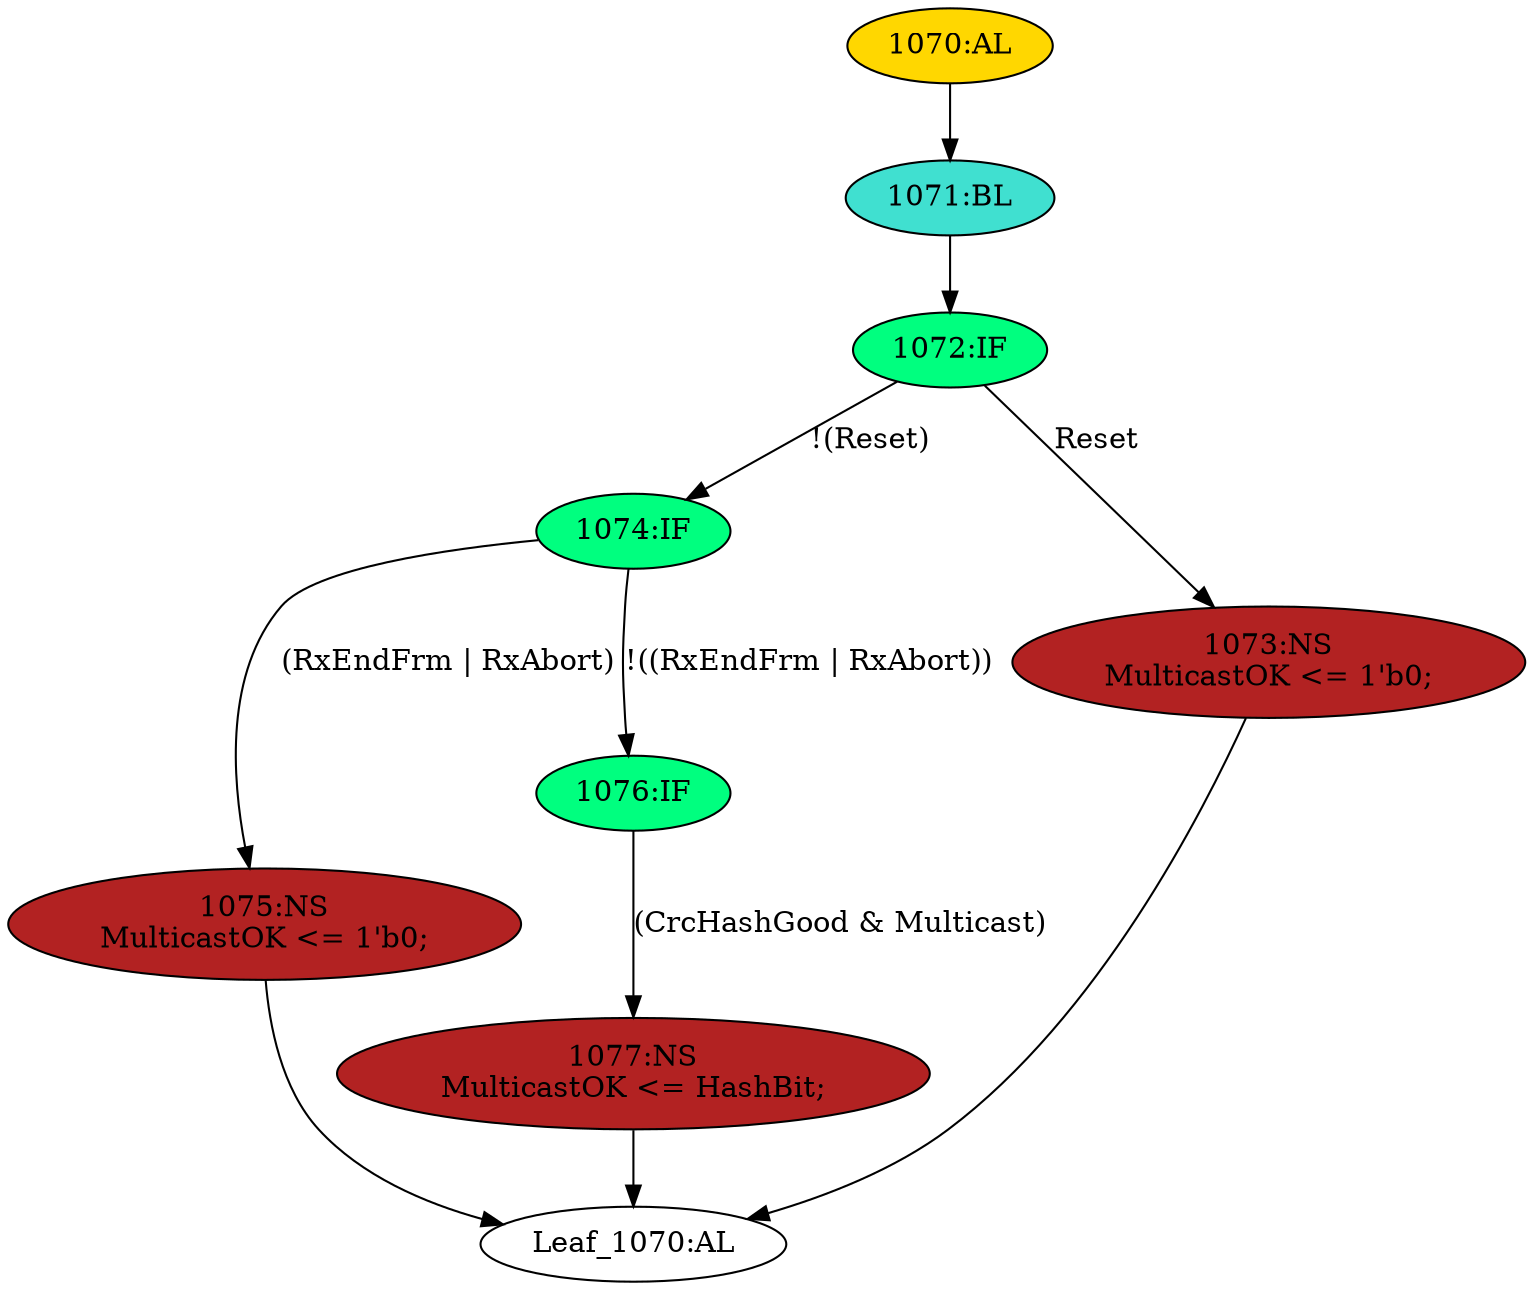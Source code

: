 strict digraph "" {
	node [label="\N"];
	"1070:AL"	 [ast="<pyverilog.vparser.ast.Always object at 0x7fb430332590>",
		clk_sens=True,
		fillcolor=gold,
		label="1070:AL",
		sens="['MRxClk', 'Reset']",
		statements="[]",
		style=filled,
		typ=Always,
		use_var="['Reset', 'RxAbort', 'CrcHashGood', 'Multicast', 'RxEndFrm', 'HashBit']"];
	"1071:BL"	 [ast="<pyverilog.vparser.ast.Block object at 0x7fb43032c8d0>",
		fillcolor=turquoise,
		label="1071:BL",
		statements="[]",
		style=filled,
		typ=Block];
	"1070:AL" -> "1071:BL"	 [cond="[]",
		lineno=None];
	"1074:IF"	 [ast="<pyverilog.vparser.ast.IfStatement object at 0x7fb43032c150>",
		fillcolor=springgreen,
		label="1074:IF",
		statements="[]",
		style=filled,
		typ=IfStatement];
	"1075:NS"	 [ast="<pyverilog.vparser.ast.NonblockingSubstitution object at 0x7fb43032cad0>",
		fillcolor=firebrick,
		label="1075:NS
MulticastOK <= 1'b0;",
		statements="[<pyverilog.vparser.ast.NonblockingSubstitution object at 0x7fb43032cad0>]",
		style=filled,
		typ=NonblockingSubstitution];
	"1074:IF" -> "1075:NS"	 [cond="['RxEndFrm', 'RxAbort']",
		label="(RxEndFrm | RxAbort)",
		lineno=1074];
	"1076:IF"	 [ast="<pyverilog.vparser.ast.IfStatement object at 0x7fb43032c190>",
		fillcolor=springgreen,
		label="1076:IF",
		statements="[]",
		style=filled,
		typ=IfStatement];
	"1074:IF" -> "1076:IF"	 [cond="['RxEndFrm', 'RxAbort']",
		label="!((RxEndFrm | RxAbort))",
		lineno=1074];
	"1072:IF"	 [ast="<pyverilog.vparser.ast.IfStatement object at 0x7fb43032c890>",
		fillcolor=springgreen,
		label="1072:IF",
		statements="[]",
		style=filled,
		typ=IfStatement];
	"1072:IF" -> "1074:IF"	 [cond="['Reset']",
		label="!(Reset)",
		lineno=1072];
	"1073:NS"	 [ast="<pyverilog.vparser.ast.NonblockingSubstitution object at 0x7fb43032ce50>",
		fillcolor=firebrick,
		label="1073:NS
MulticastOK <= 1'b0;",
		statements="[<pyverilog.vparser.ast.NonblockingSubstitution object at 0x7fb43032ce50>]",
		style=filled,
		typ=NonblockingSubstitution];
	"1072:IF" -> "1073:NS"	 [cond="['Reset']",
		label=Reset,
		lineno=1072];
	"Leaf_1070:AL"	 [def_var="['MulticastOK']",
		label="Leaf_1070:AL"];
	"1071:BL" -> "1072:IF"	 [cond="[]",
		lineno=None];
	"1073:NS" -> "Leaf_1070:AL"	 [cond="[]",
		lineno=None];
	"1075:NS" -> "Leaf_1070:AL"	 [cond="[]",
		lineno=None];
	"1077:NS"	 [ast="<pyverilog.vparser.ast.NonblockingSubstitution object at 0x7fb43032c990>",
		fillcolor=firebrick,
		label="1077:NS
MulticastOK <= HashBit;",
		statements="[<pyverilog.vparser.ast.NonblockingSubstitution object at 0x7fb43032c990>]",
		style=filled,
		typ=NonblockingSubstitution];
	"1076:IF" -> "1077:NS"	 [cond="['CrcHashGood', 'Multicast']",
		label="(CrcHashGood & Multicast)",
		lineno=1076];
	"1077:NS" -> "Leaf_1070:AL"	 [cond="[]",
		lineno=None];
}
